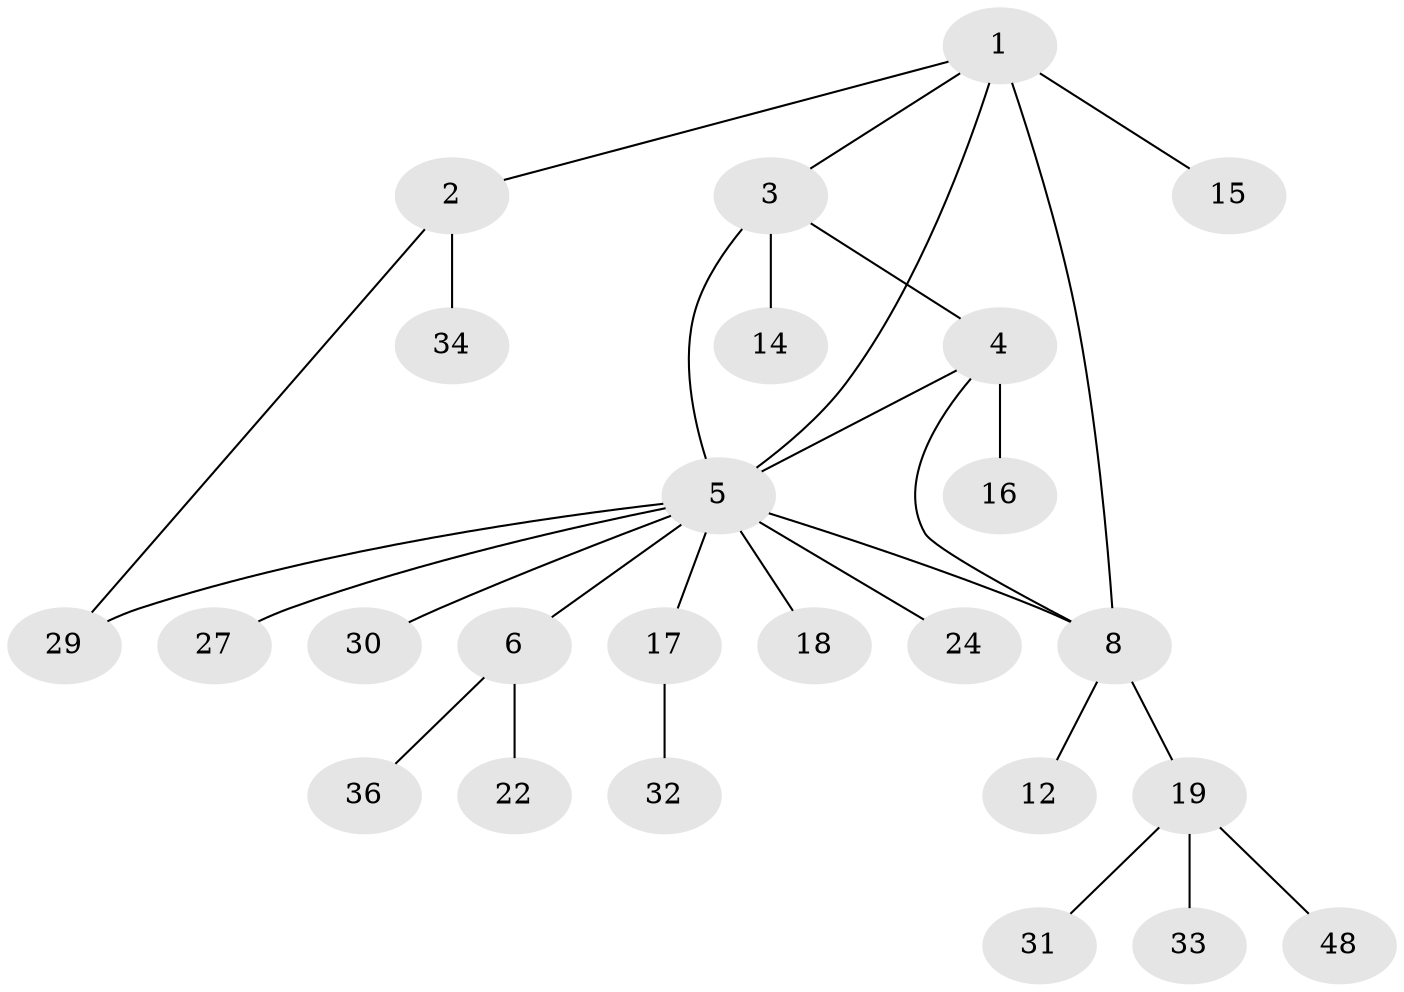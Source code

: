 // original degree distribution, {6: 0.058823529411764705, 3: 0.11764705882352941, 4: 0.0392156862745098, 7: 0.0392156862745098, 5: 0.0784313725490196, 1: 0.5490196078431373, 2: 0.11764705882352941}
// Generated by graph-tools (version 1.1) at 2025/19/03/04/25 18:19:57]
// undirected, 25 vertices, 29 edges
graph export_dot {
graph [start="1"]
  node [color=gray90,style=filled];
  1;
  2;
  3 [super="+25+43"];
  4;
  5 [super="+10+7"];
  6 [super="+13+26+41+51"];
  8 [super="+9"];
  12 [super="+21+38"];
  14;
  15;
  16;
  17;
  18;
  19 [super="+23+42"];
  22;
  24;
  27;
  29 [super="+50"];
  30;
  31;
  32;
  33;
  34 [super="+37+35"];
  36;
  48;
  1 -- 2;
  1 -- 3;
  1 -- 5;
  1 -- 8 [weight=2];
  1 -- 15;
  2 -- 29;
  2 -- 34;
  3 -- 4;
  3 -- 5;
  3 -- 14;
  4 -- 8;
  4 -- 16;
  4 -- 5;
  5 -- 6;
  5 -- 29;
  5 -- 17;
  5 -- 18;
  5 -- 27;
  5 -- 8 [weight=2];
  5 -- 24;
  5 -- 30;
  6 -- 36;
  6 -- 22;
  8 -- 19;
  8 -- 12;
  17 -- 32;
  19 -- 33;
  19 -- 48;
  19 -- 31;
}
